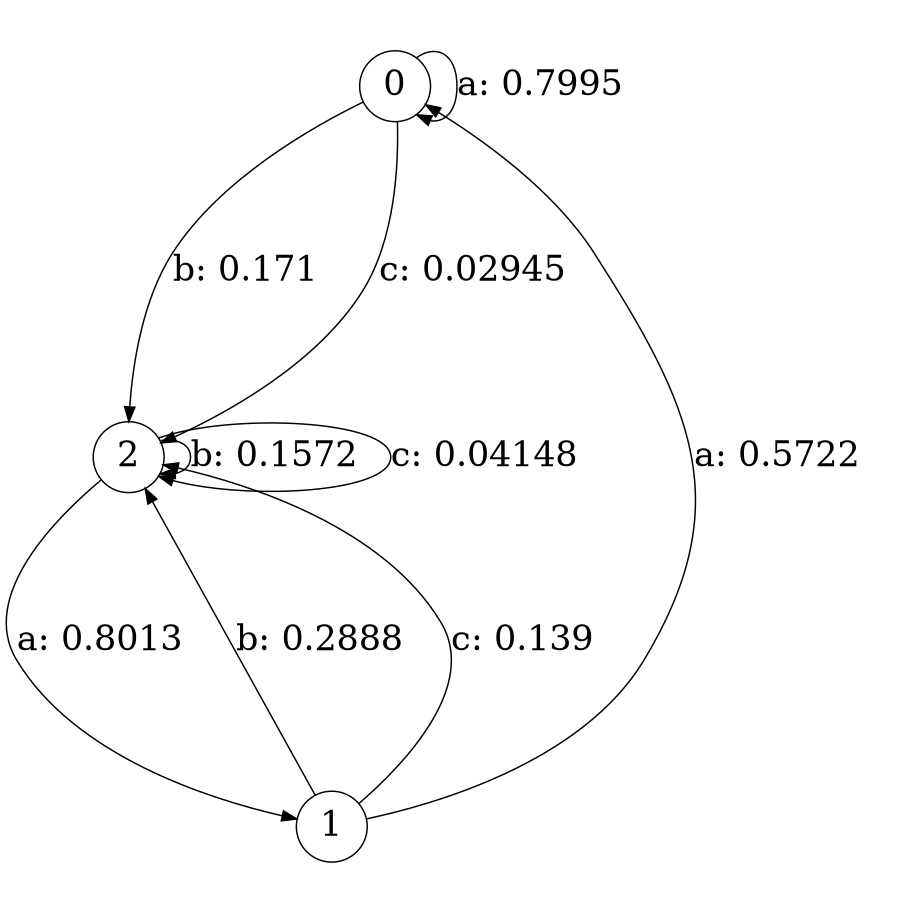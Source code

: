 digraph "d1-200nw-t0-cen-SML" {
size = "6,8.5";
ratio = "fill";
node [shape = circle];
node [fontsize = 24];
edge [fontsize = 24];
0 -> 0 [label = "a: 0.7995   "];
0 -> 2 [label = "b: 0.171    "];
0 -> 2 [label = "c: 0.02945  "];
1 -> 0 [label = "a: 0.5722   "];
1 -> 2 [label = "b: 0.2888   "];
1 -> 2 [label = "c: 0.139    "];
2 -> 1 [label = "a: 0.8013   "];
2 -> 2 [label = "b: 0.1572   "];
2 -> 2 [label = "c: 0.04148  "];
}